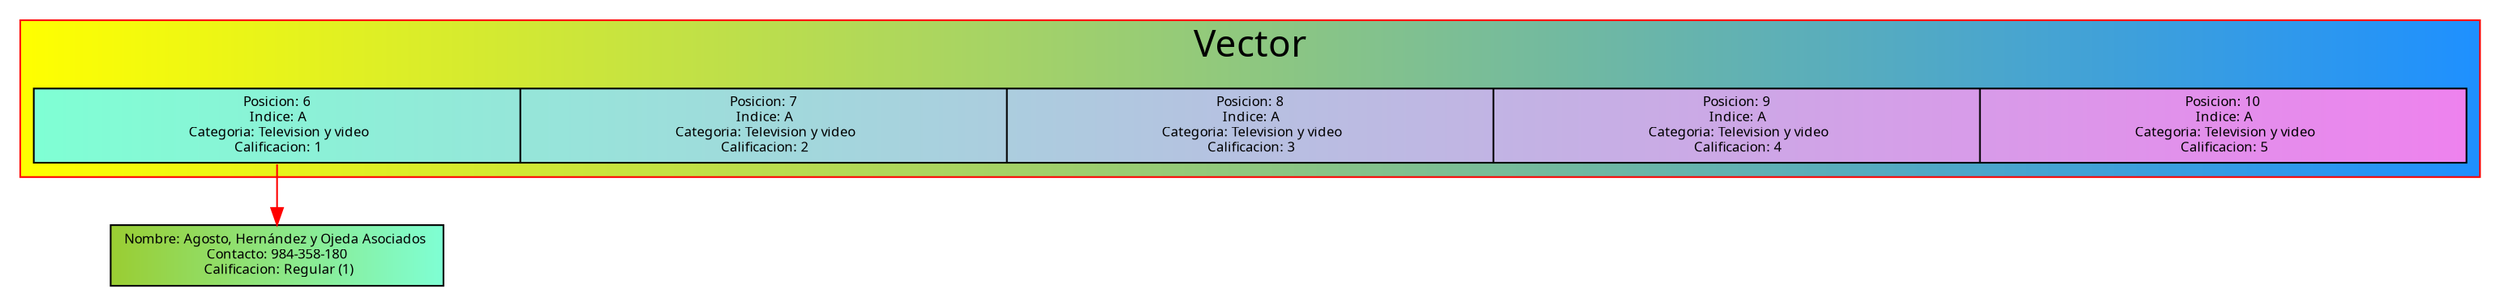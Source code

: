 digraph grafo{
fontname="Verdana" color=red fontsize=22;
node [shape=record fontsize=8 fontname="Verdana" style=filled];
edge [color="blue"]
subgraph cluster{
label = "Vector";
bgcolor="yellow:dodgerblue"
Vector[label="<5>Posicion: 6\n Indice: A\n Categoria: Television y video\n Calificacion: 1|<6>Posicion: 7\n Indice: A\n Categoria: Television y video\n Calificacion: 2|<7>Posicion: 8\n Indice: A\n Categoria: Television y video\n Calificacion: 3|<8>Posicion: 9\n Indice: A\n Categoria: Television y video\n Calificacion: 4|<9>Posicion: 10\n Indice: A\n Categoria: Television y video\n Calificacion: 5",width=20, fillcolor="aquamarine:violet"];
}
511[label="Nombre: Agosto, Hernández y Ojeda Asociados \n Contacto: 984-358-180 \n Calificacion: Regular (1)", fillcolor="yellowgreen:aquamarine"];
Vector:5->511[color=red]
}